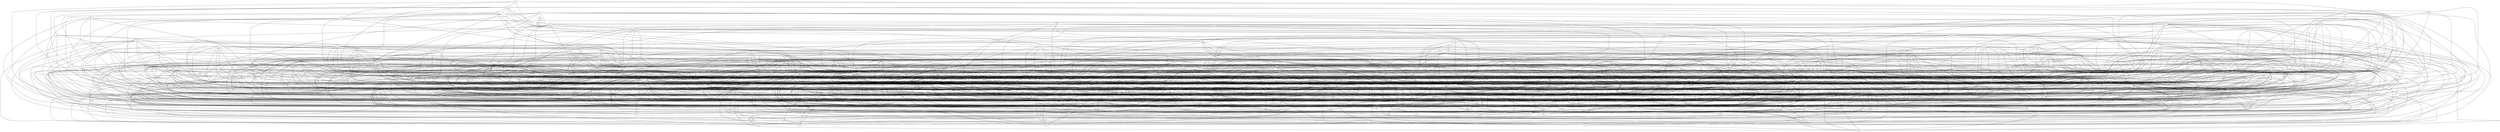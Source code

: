 graph g {0;1;2;3;4;5;6;7;8;9;10;11;12;13;14;15;16;17;18;19;20;21;22;23;24;25;26;27;28;29;30;31;32;33;34;35;36;37;38;39;40;41;42;43;44;45;46;47;48;49;50;51;52;53;54;55;56;57;58;59;60;61;62;63;64;65;66;67;68;69;70;71;72;73;74;75;76;77;78;79;80;81;82;83;84;85;86;87;88;89;90;91;92;93;94;95;96;97;98;99;100;101;102;103;104;105;106;107;108;109;110;111;112;113;114;115;116;117;118;119;120;121;122;123;124;125;126;127;128;129;130;131;132;133;134;135;136;137;138;139;140;141;142;143;144;145;146;147;148;149;150;151;152;153;154;155;156;157;158;159;160;161;162;163;164;165;166;167;168;169;170;171;172;173;174;175;176;177;178;179;180;181;182;183;184;185;186;187;188;189;190;191;192;193;194;195;196;197;198;199;200;201;202;203;204;205;206;207;208;209;210;211;212;213;214;215;216;217;218;219;220;221;222;223;224;225;226;227;228;229;230;231;232;233;234;235;236;237;238;239;240;241;242;243;244;245;246;247;248;249;250;251;252;253;254;255;256;257;258;259;260;261;262;263;264;265;266;267;268;269;270;271;272;273;274;275;276;277;278;279;280;281;282;283;284;285;286;287;288;289;290;291;292;293;294;295;296;297;298;299;300;301;302;303;304;305;306;307;308;309;310;311;312;313;314;315;316;317;318;319;320;321;322;323;324;325;326;327;328;329;330;331;332;333;334;335;336;337;338;339;340;341;342;343;344;345;346;347;348;349;350;351;352;353;354;355;356;357;358;359;360;361;362;363;364;365;366;367;368;369;370;371;372;373;374;375;376;377;378;379;380;381;382;383;384;385;386;387;388;389;390;391;392;393;394;395;396;397;398;399;400;401;402;403;404;405;406;407;408;409;410;411;412;413;414;415;416;417;418;419;420;421;422;423;424;425;426;427;428;429;430;431;432;433;434;435;436;437;438;439;440;441;442;443;444;445;446;447;448;449;450;451;452;453;454;455;456;457;458;459;460;461;462;463;464;465;466;467;468;469;470;471;472;473;474;475;476;477;478;479;480;481;482;483;484;485;486;487;488;489;490;491;492;493;494;495;496;497;498;499;0 -- 28;0 -- 72;0 -- 192;0 -- 254;0 -- 355;0 -- 432;1 -- 17;1 -- 121;1 -- 134;1 -- 171;1 -- 244;1 -- 280;1 -- 314;1 -- 337;1 -- 393;2 -- 71;2 -- 86;2 -- 168;2 -- 171;2 -- 209;2 -- 247;2 -- 286;2 -- 400;2 -- 444;2 -- 460;3 -- 55;3 -- 121;3 -- 157;3 -- 171;3 -- 174;3 -- 181;3 -- 308;3 -- 367;3 -- 413;4 -- 9;4 -- 17;4 -- 151;4 -- 275;4 -- 343;4 -- 395;4 -- 413;4 -- 462;4 -- 465;5 -- 74;5 -- 155;5 -- 318;5 -- 454;6 -- 63;6 -- 203;6 -- 340;6 -- 420;6 -- 456;7 -- 11;7 -- 132;7 -- 213;7 -- 227;7 -- 395;7 -- 429;8 -- 53;8 -- 73;8 -- 223;8 -- 228;8 -- 303;8 -- 304;8 -- 374;8 -- 408;9 -- 180;9 -- 288;9 -- 301;9 -- 412;9 -- 455;9 -- 463;9 -- 466;9 -- 489;10 -- 60;10 -- 130;10 -- 141;10 -- 143;10 -- 149;10 -- 205;10 -- 292;10 -- 349;10 -- 385;10 -- 440;10 -- 466;10 -- 470;11 -- 243;11 -- 244;12 -- 16;12 -- 89;12 -- 98;12 -- 297;12 -- 327;12 -- 336;12 -- 377;12 -- 389;13 -- 158;13 -- 164;13 -- 173;13 -- 179;13 -- 199;13 -- 201;13 -- 340;13 -- 368;13 -- 493;14 -- 113;14 -- 222;14 -- 261;14 -- 484;14 -- 494;15 -- 141;15 -- 199;15 -- 253;15 -- 458;16 -- 62;16 -- 221;17 -- 30;17 -- 70;17 -- 245;17 -- 337;17 -- 469;17 -- 479;17 -- 483;18 -- 218;18 -- 247;18 -- 344;19 -- 155;19 -- 227;19 -- 229;19 -- 235;19 -- 470;19 -- 490;20 -- 60;20 -- 100;20 -- 240;20 -- 252;20 -- 335;20 -- 347;20 -- 419;20 -- 458;21 -- 27;21 -- 249;21 -- 292;21 -- 306;21 -- 307;22 -- 24;22 -- 110;22 -- 154;22 -- 164;22 -- 187;22 -- 214;22 -- 327;22 -- 376;22 -- 415;22 -- 493;23 -- 59;23 -- 70;23 -- 73;23 -- 143;23 -- 174;23 -- 273;23 -- 305;23 -- 361;23 -- 369;23 -- 400;23 -- 466;24 -- 209;24 -- 366;24 -- 459;24 -- 472;25 -- 140;25 -- 298;25 -- 312;25 -- 393;25 -- 421;25 -- 452;25 -- 463;26 -- 74;26 -- 142;26 -- 149;26 -- 252;26 -- 419;26 -- 426;26 -- 432;26 -- 466;26 -- 482;27 -- 174;27 -- 187;27 -- 193;27 -- 225;27 -- 244;27 -- 259;27 -- 271;27 -- 330;27 -- 362;27 -- 424;28 -- 35;28 -- 45;28 -- 53;28 -- 157;28 -- 198;28 -- 246;28 -- 257;28 -- 286;28 -- 291;28 -- 315;28 -- 361;28 -- 387;29 -- 43;29 -- 58;29 -- 175;29 -- 266;29 -- 357;29 -- 414;29 -- 461;30 -- 121;30 -- 348;31 -- 53;31 -- 126;31 -- 143;31 -- 191;31 -- 200;31 -- 215;31 -- 317;31 -- 344;31 -- 345;31 -- 362;31 -- 426;32 -- 67;32 -- 101;32 -- 178;32 -- 188;32 -- 294;32 -- 320;32 -- 456;32 -- 458;32 -- 464;32 -- 481;32 -- 499;33 -- 88;33 -- 89;33 -- 202;33 -- 217;33 -- 283;33 -- 296;33 -- 346;33 -- 436;34 -- 38;34 -- 184;34 -- 229;34 -- 250;34 -- 339;35 -- 62;35 -- 72;35 -- 74;35 -- 138;35 -- 170;35 -- 306;36 -- 106;36 -- 115;36 -- 182;36 -- 244;36 -- 299;36 -- 355;37 -- 62;37 -- 198;37 -- 230;37 -- 337;37 -- 440;38 -- 76;38 -- 153;38 -- 226;38 -- 291;38 -- 295;38 -- 302;38 -- 318;38 -- 342;38 -- 355;38 -- 362;38 -- 409;38 -- 481;39 -- 41;39 -- 201;39 -- 312;39 -- 434;39 -- 472;40 -- 74;40 -- 115;40 -- 123;40 -- 236;40 -- 243;40 -- 252;40 -- 300;40 -- 425;40 -- 471;40 -- 484;41 -- 58;41 -- 92;41 -- 107;41 -- 394;41 -- 426;42 -- 74;42 -- 207;42 -- 245;42 -- 247;42 -- 441;42 -- 487;43 -- 79;43 -- 106;43 -- 256;43 -- 357;43 -- 447;43 -- 458;43 -- 492;43 -- 496;44 -- 60;44 -- 106;44 -- 266;44 -- 285;44 -- 346;45 -- 54;45 -- 84;45 -- 329;45 -- 406;45 -- 416;45 -- 492;46 -- 90;46 -- 118;46 -- 146;46 -- 154;46 -- 270;46 -- 281;46 -- 328;46 -- 334;46 -- 347;46 -- 446;47 -- 67;47 -- 97;47 -- 220;47 -- 275;47 -- 329;47 -- 340;47 -- 476;48 -- 99;48 -- 109;48 -- 170;48 -- 221;48 -- 290;48 -- 345;48 -- 410;48 -- 413;49 -- 71;49 -- 182;49 -- 196;49 -- 267;49 -- 431;50 -- 92;50 -- 102;50 -- 113;50 -- 155;50 -- 162;50 -- 217;50 -- 260;50 -- 271;50 -- 359;50 -- 438;50 -- 484;51 -- 109;51 -- 177;51 -- 255;51 -- 303;51 -- 340;51 -- 360;51 -- 379;51 -- 409;51 -- 494;52 -- 140;52 -- 207;52 -- 319;52 -- 331;52 -- 481;53 -- 109;53 -- 143;53 -- 252;53 -- 296;53 -- 330;54 -- 183;54 -- 263;54 -- 314;54 -- 357;54 -- 488;55 -- 80;55 -- 115;55 -- 137;55 -- 144;55 -- 275;55 -- 370;55 -- 422;55 -- 467;56 -- 73;56 -- 81;56 -- 90;56 -- 170;56 -- 218;56 -- 242;56 -- 277;56 -- 278;56 -- 298;56 -- 322;56 -- 452;57 -- 229;57 -- 264;57 -- 399;58 -- 64;58 -- 136;58 -- 156;58 -- 158;58 -- 189;58 -- 198;58 -- 220;58 -- 296;58 -- 433;58 -- 487;59 -- 108;59 -- 139;59 -- 170;59 -- 482;59 -- 483;60 -- 240;60 -- 314;60 -- 317;60 -- 400;60 -- 454;60 -- 462;61 -- 137;61 -- 184;61 -- 201;61 -- 243;62 -- 167;62 -- 195;62 -- 220;62 -- 292;62 -- 363;62 -- 389;62 -- 438;62 -- 467;62 -- 491;63 -- 133;63 -- 150;63 -- 177;63 -- 230;63 -- 245;63 -- 261;63 -- 390;63 -- 488;64 -- 103;64 -- 172;64 -- 203;64 -- 258;64 -- 296;64 -- 326;65 -- 72;65 -- 139;65 -- 152;65 -- 159;65 -- 219;65 -- 281;65 -- 282;65 -- 339;65 -- 365;65 -- 399;65 -- 470;66 -- 79;66 -- 136;66 -- 235;66 -- 348;66 -- 408;66 -- 417;66 -- 428;67 -- 71;67 -- 158;67 -- 222;67 -- 363;67 -- 384;67 -- 392;67 -- 436;67 -- 442;68 -- 138;68 -- 153;68 -- 266;68 -- 284;68 -- 399;68 -- 440;68 -- 488;69 -- 106;69 -- 139;69 -- 225;69 -- 228;69 -- 393;70 -- 151;70 -- 223;70 -- 240;70 -- 329;70 -- 342;70 -- 362;70 -- 482;71 -- 228;71 -- 299;71 -- 377;71 -- 397;72 -- 80;72 -- 86;72 -- 155;72 -- 378;72 -- 387;72 -- 391;72 -- 494;73 -- 109;73 -- 120;73 -- 204;73 -- 286;73 -- 412;73 -- 485;74 -- 254;74 -- 298;74 -- 482;74 -- 489;75 -- 197;75 -- 255;76 -- 155;76 -- 169;76 -- 202;76 -- 241;76 -- 315;76 -- 467;77 -- 97;77 -- 136;77 -- 208;77 -- 349;77 -- 441;77 -- 489;78 -- 193;78 -- 230;78 -- 261;78 -- 301;78 -- 351;78 -- 381;78 -- 492;79 -- 140;79 -- 158;79 -- 286;79 -- 324;79 -- 347;79 -- 418;79 -- 485;80 -- 90;80 -- 191;80 -- 281;80 -- 303;80 -- 358;80 -- 428;81 -- 204;81 -- 236;81 -- 384;82 -- 94;82 -- 133;82 -- 256;82 -- 305;82 -- 341;82 -- 361;82 -- 397;83 -- 109;83 -- 279;83 -- 343;83 -- 351;83 -- 434;84 -- 101;84 -- 202;84 -- 299;84 -- 316;84 -- 380;85 -- 321;85 -- 331;85 -- 387;86 -- 217;86 -- 308;86 -- 322;86 -- 332;86 -- 438;87 -- 136;87 -- 237;87 -- 353;87 -- 429;87 -- 432;87 -- 440;88 -- 110;88 -- 125;88 -- 138;88 -- 204;88 -- 215;88 -- 230;88 -- 239;88 -- 267;88 -- 291;88 -- 293;88 -- 406;88 -- 499;89 -- 197;89 -- 226;89 -- 290;89 -- 354;89 -- 407;89 -- 447;89 -- 494;90 -- 103;90 -- 124;90 -- 138;90 -- 208;90 -- 404;90 -- 421;90 -- 457;91 -- 239;91 -- 297;91 -- 304;91 -- 327;91 -- 378;91 -- 471;92 -- 134;92 -- 135;92 -- 196;92 -- 232;92 -- 314;92 -- 334;92 -- 396;92 -- 397;92 -- 437;92 -- 477;93 -- 164;93 -- 202;93 -- 234;93 -- 326;93 -- 339;93 -- 391;93 -- 392;93 -- 430;93 -- 458;93 -- 481;94 -- 95;94 -- 115;94 -- 171;94 -- 173;94 -- 333;94 -- 463;95 -- 109;95 -- 232;95 -- 269;95 -- 334;95 -- 395;95 -- 433;96 -- 123;96 -- 203;96 -- 394;96 -- 448;96 -- 491;96 -- 494;97 -- 123;97 -- 170;97 -- 203;97 -- 210;97 -- 361;97 -- 418;98 -- 186;98 -- 198;98 -- 202;98 -- 347;98 -- 366;98 -- 435;98 -- 439;98 -- 463;98 -- 498;99 -- 101;99 -- 163;99 -- 187;99 -- 206;99 -- 235;99 -- 251;99 -- 367;99 -- 370;100 -- 244;100 -- 344;100 -- 391;100 -- 492;101 -- 108;101 -- 124;101 -- 125;101 -- 228;101 -- 268;101 -- 312;101 -- 313;101 -- 378;101 -- 393;101 -- 438;102 -- 121;102 -- 144;102 -- 145;102 -- 181;102 -- 430;102 -- 464;102 -- 490;103 -- 118;103 -- 193;103 -- 217;103 -- 259;103 -- 263;103 -- 331;103 -- 366;103 -- 398;103 -- 400;103 -- 415;104 -- 109;104 -- 233;104 -- 265;104 -- 280;104 -- 317;104 -- 383;104 -- 462;104 -- 477;105 -- 206;105 -- 328;105 -- 393;105 -- 494;106 -- 168;106 -- 185;106 -- 206;106 -- 226;106 -- 265;106 -- 307;106 -- 317;106 -- 320;106 -- 437;106 -- 468;107 -- 184;107 -- 284;107 -- 289;107 -- 352;108 -- 231;108 -- 239;108 -- 339;108 -- 392;108 -- 445;109 -- 142;109 -- 179;109 -- 261;109 -- 276;109 -- 292;109 -- 448;110 -- 227;110 -- 289;110 -- 488;111 -- 256;111 -- 270;111 -- 279;111 -- 313;111 -- 343;111 -- 378;111 -- 409;111 -- 456;112 -- 186;112 -- 201;112 -- 207;112 -- 228;112 -- 252;112 -- 292;112 -- 344;112 -- 358;112 -- 435;112 -- 480;112 -- 493;113 -- 163;113 -- 275;113 -- 279;113 -- 328;113 -- 463;113 -- 495;114 -- 161;114 -- 173;114 -- 198;114 -- 243;114 -- 272;114 -- 279;114 -- 318;114 -- 350;114 -- 364;114 -- 464;115 -- 327;115 -- 370;115 -- 405;115 -- 446;116 -- 154;116 -- 311;116 -- 329;116 -- 350;116 -- 429;117 -- 265;117 -- 452;117 -- 497;118 -- 126;118 -- 131;118 -- 173;118 -- 242;118 -- 248;118 -- 481;119 -- 121;119 -- 281;119 -- 335;119 -- 386;119 -- 424;119 -- 435;120 -- 175;120 -- 230;120 -- 354;120 -- 411;121 -- 123;121 -- 399;122 -- 175;122 -- 216;122 -- 355;122 -- 404;123 -- 214;123 -- 304;123 -- 416;123 -- 444;124 -- 126;124 -- 168;124 -- 231;124 -- 245;124 -- 288;124 -- 316;124 -- 365;125 -- 136;125 -- 158;125 -- 192;125 -- 234;125 -- 366;125 -- 395;125 -- 442;125 -- 447;125 -- 450;125 -- 489;126 -- 136;126 -- 139;126 -- 163;126 -- 292;126 -- 333;126 -- 365;126 -- 387;126 -- 424;126 -- 447;127 -- 150;127 -- 162;127 -- 167;127 -- 192;127 -- 193;127 -- 223;127 -- 239;127 -- 395;127 -- 463;128 -- 141;128 -- 304;128 -- 436;129 -- 168;129 -- 212;129 -- 236;129 -- 339;129 -- 373;129 -- 422;129 -- 424;129 -- 480;129 -- 487;130 -- 152;130 -- 186;130 -- 201;130 -- 292;130 -- 329;130 -- 334;130 -- 393;131 -- 145;131 -- 200;131 -- 203;131 -- 212;131 -- 249;131 -- 314;131 -- 345;131 -- 441;131 -- 466;132 -- 252;132 -- 273;132 -- 298;132 -- 344;132 -- 480;132 -- 484;133 -- 135;133 -- 269;133 -- 273;133 -- 359;133 -- 384;133 -- 409;133 -- 425;133 -- 454;134 -- 162;134 -- 248;134 -- 254;134 -- 268;134 -- 272;134 -- 276;134 -- 340;134 -- 354;134 -- 396;134 -- 455;134 -- 475;135 -- 140;135 -- 198;135 -- 228;135 -- 229;135 -- 258;135 -- 370;135 -- 417;136 -- 291;136 -- 343;136 -- 392;136 -- 402;136 -- 406;136 -- 482;137 -- 151;137 -- 160;137 -- 175;137 -- 205;137 -- 311;137 -- 316;137 -- 323;137 -- 432;137 -- 471;137 -- 472;137 -- 498;138 -- 173;138 -- 175;138 -- 235;138 -- 294;138 -- 371;138 -- 382;138 -- 384;138 -- 400;138 -- 431;138 -- 471;139 -- 182;139 -- 290;139 -- 291;139 -- 309;139 -- 377;139 -- 379;139 -- 394;139 -- 417;139 -- 452;140 -- 389;140 -- 406;140 -- 488;141 -- 190;141 -- 340;141 -- 427;141 -- 490;142 -- 189;142 -- 199;142 -- 479;143 -- 158;143 -- 171;143 -- 198;143 -- 276;143 -- 301;143 -- 425;144 -- 230;144 -- 241;144 -- 283;145 -- 146;145 -- 173;145 -- 174;145 -- 196;145 -- 253;145 -- 280;145 -- 310;145 -- 323;145 -- 331;145 -- 392;145 -- 410;145 -- 492;146 -- 185;146 -- 326;147 -- 174;147 -- 187;147 -- 276;147 -- 397;147 -- 452;147 -- 474;147 -- 487;148 -- 209;148 -- 234;148 -- 240;148 -- 368;148 -- 440;148 -- 484;148 -- 490;149 -- 206;149 -- 266;149 -- 344;149 -- 435;150 -- 229;150 -- 347;150 -- 410;150 -- 472;150 -- 496;152 -- 180;152 -- 207;152 -- 276;152 -- 334;152 -- 369;152 -- 400;152 -- 413;153 -- 198;153 -- 264;153 -- 267;154 -- 278;154 -- 319;154 -- 336;154 -- 379;155 -- 305;155 -- 335;155 -- 427;156 -- 157;156 -- 314;156 -- 375;156 -- 377;156 -- 381;156 -- 440;157 -- 201;157 -- 274;157 -- 278;157 -- 337;157 -- 485;158 -- 189;158 -- 208;158 -- 220;158 -- 244;158 -- 267;158 -- 301;158 -- 327;158 -- 397;158 -- 402;158 -- 423;158 -- 470;158 -- 479;158 -- 482;159 -- 321;159 -- 356;160 -- 203;160 -- 230;160 -- 307;160 -- 337;160 -- 382;160 -- 478;160 -- 487;160 -- 495;161 -- 162;161 -- 164;161 -- 288;161 -- 456;161 -- 476;161 -- 480;162 -- 194;162 -- 199;162 -- 241;162 -- 283;162 -- 305;162 -- 398;162 -- 434;162 -- 449;162 -- 467;162 -- 486;162 -- 491;163 -- 387;163 -- 396;163 -- 401;163 -- 489;164 -- 244;164 -- 257;164 -- 271;164 -- 307;164 -- 309;164 -- 365;164 -- 476;165 -- 196;165 -- 286;165 -- 325;165 -- 334;165 -- 376;165 -- 397;165 -- 429;166 -- 167;166 -- 174;166 -- 233;166 -- 244;166 -- 252;166 -- 290;166 -- 291;166 -- 359;166 -- 398;166 -- 400;166 -- 418;167 -- 317;167 -- 473;168 -- 180;168 -- 189;168 -- 190;168 -- 192;168 -- 452;169 -- 200;169 -- 299;169 -- 331;169 -- 363;169 -- 373;169 -- 395;170 -- 220;170 -- 300;170 -- 304;170 -- 324;170 -- 329;170 -- 407;170 -- 496;171 -- 235;171 -- 276;171 -- 306;171 -- 354;171 -- 375;171 -- 449;172 -- 177;172 -- 179;172 -- 257;172 -- 299;172 -- 369;172 -- 402;172 -- 475;172 -- 479;172 -- 495;173 -- 276;173 -- 313;173 -- 380;173 -- 385;173 -- 391;173 -- 429;173 -- 474;174 -- 297;174 -- 386;174 -- 399;174 -- 404;175 -- 193;175 -- 270;175 -- 383;175 -- 454;175 -- 474;175 -- 485;176 -- 246;176 -- 332;176 -- 392;177 -- 222;177 -- 238;177 -- 325;177 -- 384;177 -- 403;177 -- 418;177 -- 473;178 -- 230;178 -- 252;178 -- 255;178 -- 288;178 -- 307;178 -- 440;178 -- 441;178 -- 460;179 -- 186;179 -- 259;179 -- 418;179 -- 441;180 -- 359;180 -- 454;180 -- 488;180 -- 490;181 -- 224;181 -- 273;181 -- 326;181 -- 434;181 -- 472;182 -- 209;182 -- 301;182 -- 479;183 -- 251;183 -- 314;183 -- 379;184 -- 186;184 -- 244;184 -- 265;184 -- 477;185 -- 186;185 -- 210;185 -- 229;185 -- 263;185 -- 304;185 -- 388;185 -- 461;186 -- 197;186 -- 204;186 -- 222;186 -- 238;186 -- 260;186 -- 284;186 -- 499;187 -- 214;187 -- 255;187 -- 389;187 -- 412;187 -- 453;187 -- 486;188 -- 236;188 -- 336;188 -- 341;188 -- 484;189 -- 199;189 -- 348;190 -- 193;190 -- 212;190 -- 249;190 -- 291;190 -- 334;190 -- 353;190 -- 454;190 -- 490;191 -- 198;191 -- 240;191 -- 375;192 -- 282;192 -- 378;193 -- 341;193 -- 382;193 -- 428;193 -- 460;193 -- 496;194 -- 235;194 -- 244;194 -- 331;194 -- 495;195 -- 334;195 -- 365;196 -- 290;196 -- 456;196 -- 495;197 -- 224;197 -- 229;197 -- 263;197 -- 297;197 -- 320;197 -- 420;198 -- 226;198 -- 331;198 -- 339;198 -- 465;198 -- 468;199 -- 237;199 -- 320;199 -- 323;199 -- 330;199 -- 335;199 -- 365;199 -- 430;199 -- 481;199 -- 494;200 -- 318;200 -- 333;201 -- 284;201 -- 354;201 -- 372;201 -- 440;201 -- 471;202 -- 238;202 -- 341;202 -- 351;202 -- 408;203 -- 283;203 -- 381;203 -- 389;203 -- 475;204 -- 251;204 -- 263;205 -- 258;205 -- 389;205 -- 423;206 -- 219;206 -- 275;206 -- 276;207 -- 240;207 -- 251;207 -- 293;207 -- 334;207 -- 348;207 -- 374;207 -- 419;208 -- 270;208 -- 433;209 -- 257;209 -- 259;209 -- 345;209 -- 381;209 -- 495;210 -- 212;210 -- 301;210 -- 325;210 -- 359;210 -- 399;210 -- 475;210 -- 479;210 -- 490;211 -- 289;211 -- 355;211 -- 376;211 -- 414;211 -- 451;212 -- 242;212 -- 291;212 -- 343;212 -- 352;212 -- 456;212 -- 473;213 -- 353;213 -- 455;214 -- 314;214 -- 352;214 -- 353;214 -- 478;215 -- 285;215 -- 317;215 -- 357;215 -- 418;216 -- 223;216 -- 235;216 -- 262;216 -- 310;216 -- 416;216 -- 426;216 -- 428;216 -- 482;217 -- 266;217 -- 285;217 -- 397;217 -- 441;217 -- 491;218 -- 320;218 -- 385;218 -- 440;218 -- 483;219 -- 344;220 -- 298;220 -- 334;220 -- 355;220 -- 385;220 -- 454;220 -- 471;221 -- 242;221 -- 307;221 -- 346;221 -- 430;221 -- 441;222 -- 288;222 -- 336;222 -- 339;223 -- 271;223 -- 278;223 -- 288;223 -- 298;223 -- 341;223 -- 431;223 -- 492;224 -- 270;224 -- 301;224 -- 308;224 -- 310;224 -- 385;224 -- 392;224 -- 408;224 -- 454;224 -- 470;224 -- 479;225 -- 250;225 -- 423;225 -- 457;225 -- 471;225 -- 477;226 -- 260;226 -- 312;226 -- 316;226 -- 320;226 -- 409;226 -- 422;226 -- 443;227 -- 335;227 -- 357;227 -- 385;227 -- 428;227 -- 436;227 -- 466;227 -- 485;228 -- 266;228 -- 346;228 -- 373;228 -- 375;228 -- 414;228 -- 418;229 -- 283;229 -- 331;229 -- 362;229 -- 374;229 -- 401;229 -- 438;229 -- 478;229 -- 480;229 -- 496;230 -- 348;230 -- 389;230 -- 408;231 -- 279;231 -- 280;231 -- 350;231 -- 409;232 -- 241;232 -- 258;232 -- 299;232 -- 351;232 -- 414;232 -- 432;233 -- 236;233 -- 279;233 -- 286;233 -- 373;234 -- 248;234 -- 426;235 -- 270;235 -- 274;235 -- 281;235 -- 302;235 -- 376;235 -- 383;236 -- 255;236 -- 260;236 -- 272;236 -- 292;236 -- 314;236 -- 373;236 -- 483;237 -- 262;237 -- 277;237 -- 293;238 -- 290;238 -- 340;238 -- 420;238 -- 444;238 -- 448;238 -- 480;238 -- 497;239 -- 256;239 -- 260;239 -- 266;239 -- 399;239 -- 431;239 -- 458;239 -- 474;239 -- 498;240 -- 283;240 -- 325;240 -- 329;240 -- 434;241 -- 488;242 -- 315;242 -- 392;242 -- 394;243 -- 276;243 -- 461;243 -- 487;243 -- 497;244 -- 414;244 -- 476;244 -- 488;245 -- 327;245 -- 363;245 -- 448;245 -- 476;246 -- 270;246 -- 429;246 -- 454;246 -- 461;246 -- 477;247 -- 265;247 -- 351;247 -- 447;247 -- 480;248 -- 327;248 -- 378;248 -- 400;249 -- 276;249 -- 474;250 -- 262;250 -- 366;250 -- 419;251 -- 278;251 -- 294;251 -- 301;251 -- 311;251 -- 350;251 -- 476;252 -- 259;252 -- 402;252 -- 424;252 -- 432;252 -- 494;253 -- 302;253 -- 412;253 -- 469;254 -- 288;254 -- 346;254 -- 347;254 -- 394;255 -- 262;255 -- 399;255 -- 460;255 -- 495;256 -- 459;257 -- 305;257 -- 315;257 -- 439;258 -- 350;258 -- 430;259 -- 323;259 -- 376;259 -- 415;260 -- 288;260 -- 326;260 -- 334;260 -- 399;260 -- 431;261 -- 377;261 -- 391;262 -- 390;262 -- 429;262 -- 494;262 -- 497;264 -- 278;264 -- 474;264 -- 481;265 -- 274;265 -- 386;265 -- 491;266 -- 278;266 -- 359;266 -- 449;267 -- 291;267 -- 352;267 -- 368;267 -- 376;268 -- 342;268 -- 412;268 -- 442;269 -- 270;269 -- 324;269 -- 402;269 -- 404;269 -- 410;269 -- 420;269 -- 437;270 -- 324;270 -- 325;270 -- 364;270 -- 435;271 -- 410;271 -- 434;272 -- 321;272 -- 363;272 -- 477;273 -- 294;273 -- 304;273 -- 417;273 -- 467;274 -- 399;274 -- 423;275 -- 302;275 -- 358;275 -- 373;275 -- 382;275 -- 397;275 -- 491;276 -- 293;277 -- 372;277 -- 389;277 -- 483;277 -- 495;278 -- 300;278 -- 331;278 -- 422;279 -- 287;279 -- 325;279 -- 400;279 -- 462;280 -- 287;280 -- 319;280 -- 409;280 -- 466;280 -- 498;281 -- 327;281 -- 384;281 -- 429;281 -- 431;282 -- 319;282 -- 408;283 -- 285;283 -- 288;283 -- 333;283 -- 452;283 -- 455;284 -- 427;284 -- 429;284 -- 433;285 -- 400;285 -- 413;285 -- 470;285 -- 471;286 -- 325;286 -- 366;286 -- 373;286 -- 409;286 -- 465;287 -- 376;287 -- 414;287 -- 474;288 -- 321;288 -- 370;288 -- 375;288 -- 405;288 -- 436;289 -- 299;289 -- 331;289 -- 369;289 -- 381;289 -- 434;290 -- 341;290 -- 425;290 -- 494;290 -- 498;291 -- 338;291 -- 345;291 -- 394;291 -- 396;292 -- 349;292 -- 462;292 -- 463;293 -- 392;293 -- 464;293 -- 487;294 -- 325;294 -- 344;294 -- 483;295 -- 342;295 -- 419;296 -- 364;296 -- 452;296 -- 489;297 -- 319;297 -- 421;297 -- 433;297 -- 434;297 -- 455;297 -- 465;298 -- 326;298 -- 376;299 -- 403;301 -- 379;301 -- 475;302 -- 381;303 -- 306;303 -- 310;303 -- 329;303 -- 458;304 -- 310;304 -- 410;304 -- 494;304 -- 499;305 -- 306;305 -- 326;305 -- 358;305 -- 363;305 -- 367;305 -- 397;305 -- 430;305 -- 468;305 -- 469;305 -- 483;306 -- 309;306 -- 332;306 -- 380;306 -- 397;307 -- 339;307 -- 450;308 -- 362;308 -- 388;308 -- 405;308 -- 451;308 -- 461;309 -- 382;309 -- 396;309 -- 429;309 -- 446;309 -- 466;311 -- 321;311 -- 371;311 -- 373;311 -- 412;311 -- 420;311 -- 429;311 -- 462;312 -- 326;312 -- 330;312 -- 334;312 -- 359;312 -- 367;312 -- 384;312 -- 387;312 -- 398;313 -- 337;313 -- 371;314 -- 329;314 -- 370;314 -- 406;314 -- 411;314 -- 418;314 -- 441;314 -- 467;314 -- 480;315 -- 361;315 -- 392;315 -- 395;316 -- 328;316 -- 343;316 -- 391;317 -- 389;317 -- 451;318 -- 357;318 -- 431;319 -- 404;319 -- 409;319 -- 433;319 -- 448;320 -- 406;320 -- 438;321 -- 359;321 -- 431;321 -- 477;322 -- 338;322 -- 420;323 -- 360;323 -- 477;324 -- 325;324 -- 330;324 -- 361;324 -- 466;325 -- 326;325 -- 382;325 -- 399;325 -- 422;326 -- 389;326 -- 445;327 -- 350;327 -- 395;327 -- 493;328 -- 350;328 -- 387;330 -- 354;332 -- 392;332 -- 485;332 -- 498;333 -- 401;333 -- 445;333 -- 460;334 -- 358;334 -- 392;334 -- 431;334 -- 441;336 -- 366;336 -- 379;336 -- 412;336 -- 418;336 -- 426;336 -- 455;337 -- 484;337 -- 487;338 -- 438;338 -- 448;338 -- 475;339 -- 392;340 -- 411;340 -- 481;340 -- 487;341 -- 377;343 -- 383;343 -- 462;344 -- 376;344 -- 412;344 -- 414;344 -- 448;344 -- 470;345 -- 375;345 -- 433;346 -- 403;346 -- 408;346 -- 424;346 -- 443;347 -- 464;347 -- 477;347 -- 497;348 -- 471;348 -- 474;349 -- 408;349 -- 464;350 -- 362;350 -- 465;351 -- 399;351 -- 498;352 -- 358;352 -- 396;354 -- 363;355 -- 432;355 -- 443;355 -- 480;357 -- 367;357 -- 414;357 -- 432;357 -- 436;357 -- 438;358 -- 405;359 -- 372;359 -- 379;359 -- 405;359 -- 407;359 -- 467;360 -- 361;361 -- 394;361 -- 440;361 -- 466;362 -- 392;362 -- 418;364 -- 417;364 -- 467;364 -- 493;365 -- 367;365 -- 442;365 -- 463;366 -- 449;366 -- 468;367 -- 369;368 -- 375;368 -- 384;368 -- 398;368 -- 417;369 -- 442;369 -- 496;370 -- 414;370 -- 420;371 -- 431;371 -- 469;372 -- 398;372 -- 486;374 -- 404;375 -- 396;375 -- 477;376 -- 393;376 -- 416;376 -- 496;377 -- 397;377 -- 480;380 -- 404;381 -- 396;381 -- 408;381 -- 430;382 -- 384;383 -- 387;383 -- 401;383 -- 422;383 -- 477;384 -- 410;385 -- 438;385 -- 457;386 -- 451;386 -- 454;386 -- 480;387 -- 406;388 -- 422;388 -- 425;388 -- 486;390 -- 396;390 -- 442;391 -- 462;392 -- 498;393 -- 407;393 -- 476;394 -- 412;395 -- 432;396 -- 484;397 -- 461;400 -- 466;401 -- 413;401 -- 454;401 -- 458;401 -- 492;402 -- 414;402 -- 452;403 -- 449;406 -- 461;408 -- 472;409 -- 493;410 -- 479;411 -- 434;412 -- 479;413 -- 430;413 -- 439;413 -- 446;414 -- 462;415 -- 424;415 -- 429;415 -- 474;416 -- 430;417 -- 444;417 -- 451;418 -- 420;418 -- 448;418 -- 453;419 -- 435;419 -- 476;421 -- 423;421 -- 493;422 -- 459;423 -- 427;423 -- 478;423 -- 488;424 -- 491;426 -- 447;427 -- 448;427 -- 490;429 -- 472;431 -- 463;431 -- 471;432 -- 482;435 -- 454;435 -- 458;437 -- 465;439 -- 456;441 -- 452;441 -- 496;443 -- 450;445 -- 449;449 -- 465;450 -- 457;450 -- 459;450 -- 490;451 -- 454;452 -- 457;454 -- 476;455 -- 467;456 -- 457;456 -- 468;457 -- 464;457 -- 475;458 -- 464;458 -- 491;458 -- 492;459 -- 462;459 -- 474;461 -- 482;465 -- 490;467 -- 487;468 -- 498;469 -- 481;471 -- 476;471 -- 499;473 -- 496;473 -- 497;475 -- 483;476 -- 499;479 -- 487;485 -- 492;}